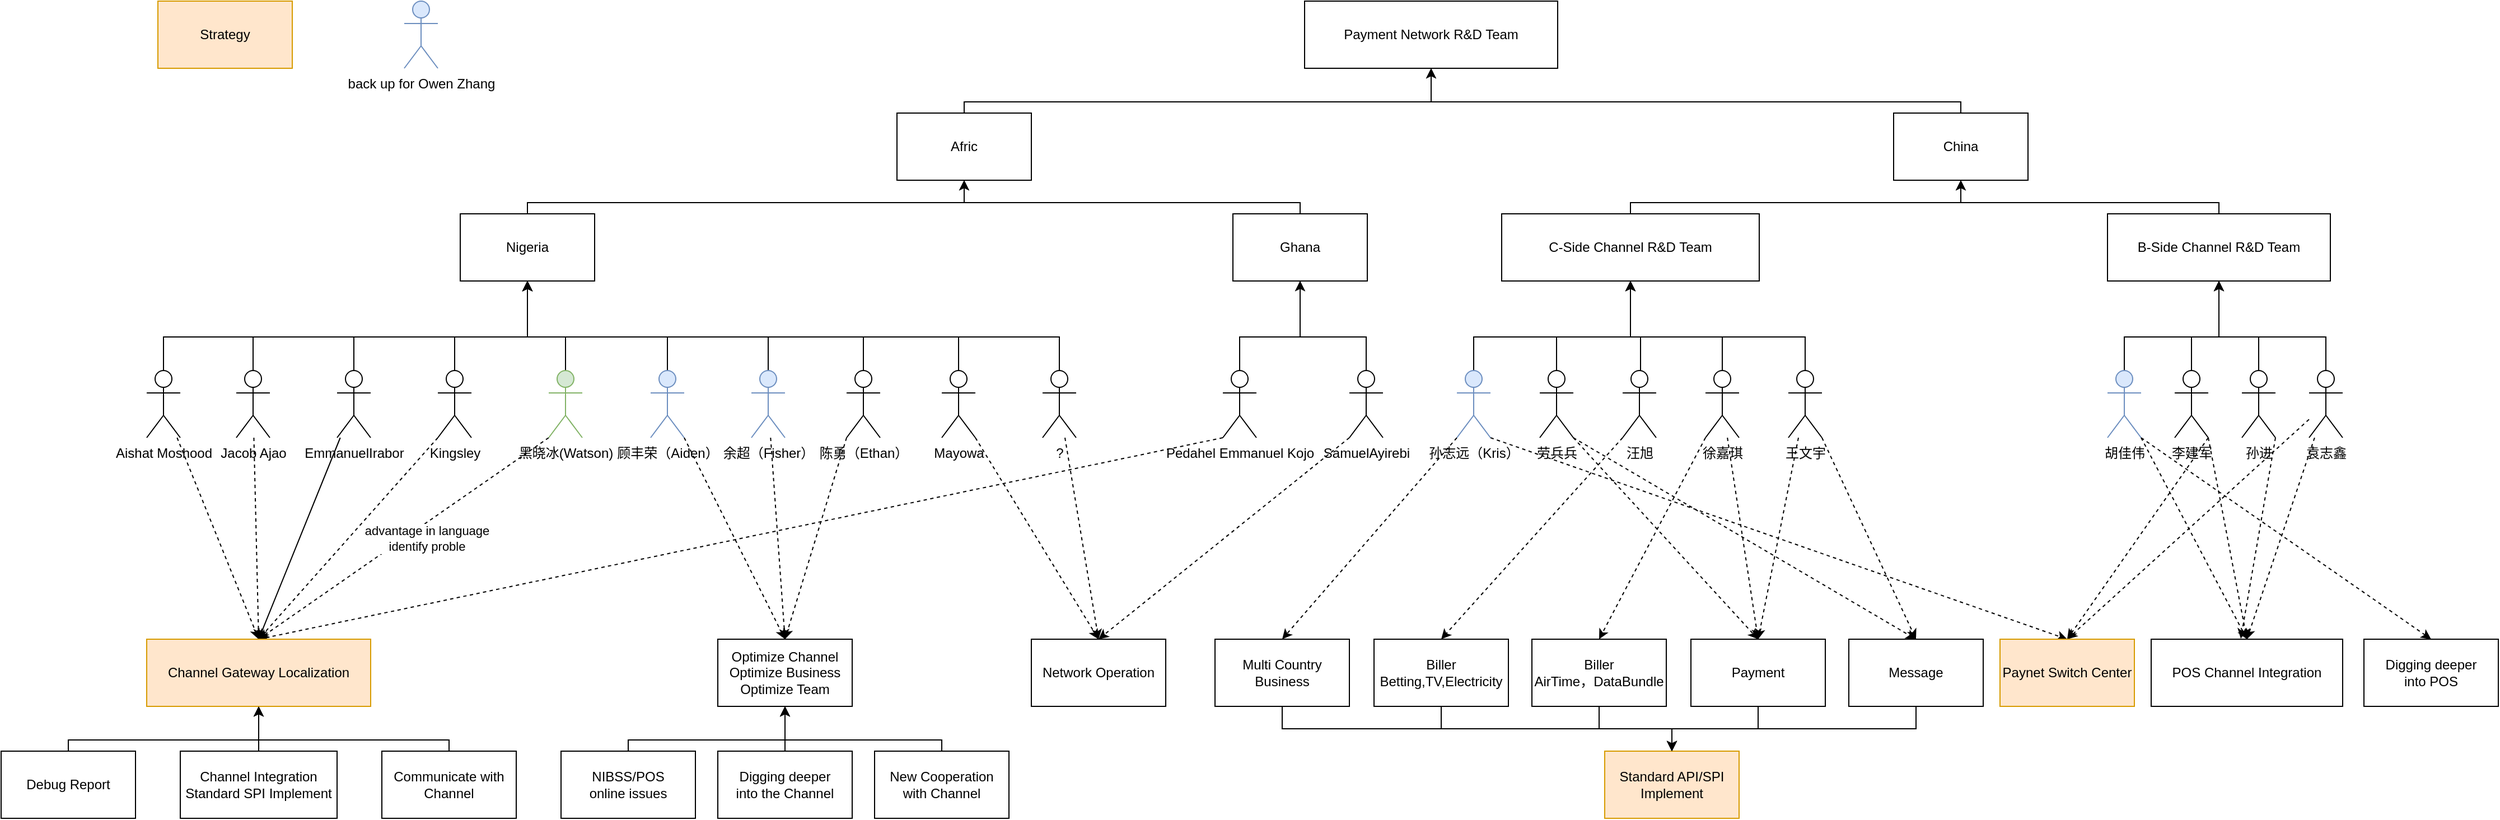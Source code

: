 <mxfile version="21.2.9" type="github">
  <diagram name="第 1 页" id="Pzz4Q9QrGixZpusPEQ9X">
    <mxGraphModel dx="2261" dy="796" grid="1" gridSize="10" guides="1" tooltips="1" connect="1" arrows="1" fold="1" page="1" pageScale="1" pageWidth="827" pageHeight="1169" background="none" math="0" shadow="0">
      <root>
        <mxCell id="0" />
        <mxCell id="1" parent="0" />
        <mxCell id="o08fIgoM3E5RgiDcFMRu-1" value="Payment Network R&amp;amp;D Team" style="rounded=0;whiteSpace=wrap;html=1;" parent="1" vertex="1">
          <mxGeometry x="494" y="180" width="226" height="60" as="geometry" />
        </mxCell>
        <mxCell id="o08fIgoM3E5RgiDcFMRu-49" style="edgeStyle=orthogonalEdgeStyle;rounded=0;orthogonalLoop=1;jettySize=auto;html=1;entryX=0.5;entryY=1;entryDx=0;entryDy=0;" parent="1" source="o08fIgoM3E5RgiDcFMRu-3" target="o08fIgoM3E5RgiDcFMRu-1" edge="1">
          <mxGeometry relative="1" as="geometry">
            <Array as="points">
              <mxPoint x="190" y="270" />
              <mxPoint x="607" y="270" />
            </Array>
          </mxGeometry>
        </mxCell>
        <mxCell id="o08fIgoM3E5RgiDcFMRu-3" value="Afric" style="rounded=0;whiteSpace=wrap;html=1;" parent="1" vertex="1">
          <mxGeometry x="130" y="280" width="120" height="60" as="geometry" />
        </mxCell>
        <mxCell id="o08fIgoM3E5RgiDcFMRu-50" style="edgeStyle=orthogonalEdgeStyle;rounded=0;orthogonalLoop=1;jettySize=auto;html=1;entryX=0.5;entryY=1;entryDx=0;entryDy=0;" parent="1" source="o08fIgoM3E5RgiDcFMRu-5" target="o08fIgoM3E5RgiDcFMRu-1" edge="1">
          <mxGeometry relative="1" as="geometry">
            <Array as="points">
              <mxPoint x="1080" y="270" />
              <mxPoint x="607" y="270" />
            </Array>
          </mxGeometry>
        </mxCell>
        <mxCell id="o08fIgoM3E5RgiDcFMRu-5" value="China" style="rounded=0;whiteSpace=wrap;html=1;" parent="1" vertex="1">
          <mxGeometry x="1020" y="280" width="120" height="60" as="geometry" />
        </mxCell>
        <mxCell id="o08fIgoM3E5RgiDcFMRu-48" style="edgeStyle=orthogonalEdgeStyle;rounded=0;orthogonalLoop=1;jettySize=auto;html=1;entryX=0.5;entryY=1;entryDx=0;entryDy=0;" parent="1" source="o08fIgoM3E5RgiDcFMRu-7" target="o08fIgoM3E5RgiDcFMRu-3" edge="1">
          <mxGeometry relative="1" as="geometry">
            <Array as="points">
              <mxPoint x="-200" y="360" />
              <mxPoint x="190" y="360" />
            </Array>
            <mxPoint x="80" y="340" as="targetPoint" />
          </mxGeometry>
        </mxCell>
        <mxCell id="o08fIgoM3E5RgiDcFMRu-7" value="Nigeria" style="rounded=0;whiteSpace=wrap;html=1;" parent="1" vertex="1">
          <mxGeometry x="-260" y="370" width="120" height="60" as="geometry" />
        </mxCell>
        <mxCell id="o08fIgoM3E5RgiDcFMRu-47" style="edgeStyle=orthogonalEdgeStyle;rounded=0;orthogonalLoop=1;jettySize=auto;html=1;entryX=0.5;entryY=1;entryDx=0;entryDy=0;" parent="1" source="o08fIgoM3E5RgiDcFMRu-9" target="o08fIgoM3E5RgiDcFMRu-3" edge="1">
          <mxGeometry relative="1" as="geometry">
            <Array as="points">
              <mxPoint x="490" y="360" />
              <mxPoint x="190" y="360" />
            </Array>
          </mxGeometry>
        </mxCell>
        <mxCell id="o08fIgoM3E5RgiDcFMRu-9" value="Ghana" style="rounded=0;whiteSpace=wrap;html=1;" parent="1" vertex="1">
          <mxGeometry x="430" y="370" width="120" height="60" as="geometry" />
        </mxCell>
        <mxCell id="o08fIgoM3E5RgiDcFMRu-45" style="edgeStyle=orthogonalEdgeStyle;rounded=0;orthogonalLoop=1;jettySize=auto;html=1;entryX=0.5;entryY=1;entryDx=0;entryDy=0;" parent="1" source="o08fIgoM3E5RgiDcFMRu-11" target="o08fIgoM3E5RgiDcFMRu-5" edge="1">
          <mxGeometry relative="1" as="geometry">
            <Array as="points">
              <mxPoint x="785" y="360" />
              <mxPoint x="1080" y="360" />
            </Array>
          </mxGeometry>
        </mxCell>
        <mxCell id="o08fIgoM3E5RgiDcFMRu-11" value="C-Side Channel R&amp;amp;D Team" style="rounded=0;whiteSpace=wrap;html=1;" parent="1" vertex="1">
          <mxGeometry x="670" y="370" width="230" height="60" as="geometry" />
        </mxCell>
        <mxCell id="o08fIgoM3E5RgiDcFMRu-46" style="edgeStyle=orthogonalEdgeStyle;rounded=0;orthogonalLoop=1;jettySize=auto;html=1;entryX=0.5;entryY=1;entryDx=0;entryDy=0;exitX=0.5;exitY=0;exitDx=0;exitDy=0;" parent="1" source="o08fIgoM3E5RgiDcFMRu-13" target="o08fIgoM3E5RgiDcFMRu-5" edge="1">
          <mxGeometry relative="1" as="geometry">
            <Array as="points">
              <mxPoint x="1311" y="360" />
              <mxPoint x="1080" y="360" />
            </Array>
          </mxGeometry>
        </mxCell>
        <mxCell id="o08fIgoM3E5RgiDcFMRu-13" value="B-Side Channel R&amp;amp;D Team" style="rounded=0;whiteSpace=wrap;html=1;" parent="1" vertex="1">
          <mxGeometry x="1211" y="370" width="199" height="60" as="geometry" />
        </mxCell>
        <mxCell id="o08fIgoM3E5RgiDcFMRu-51" style="edgeStyle=orthogonalEdgeStyle;rounded=0;orthogonalLoop=1;jettySize=auto;html=1;entryX=0.5;entryY=1;entryDx=0;entryDy=0;exitX=0.5;exitY=0;exitDx=0;exitDy=0;exitPerimeter=0;" parent="1" source="o08fIgoM3E5RgiDcFMRu-14" target="o08fIgoM3E5RgiDcFMRu-7" edge="1">
          <mxGeometry relative="1" as="geometry">
            <Array as="points">
              <mxPoint x="-525" y="480" />
              <mxPoint x="-200" y="480" />
            </Array>
          </mxGeometry>
        </mxCell>
        <mxCell id="wGeaq7i5EfoyXpq8Da5J-34" style="rounded=0;orthogonalLoop=1;jettySize=auto;html=1;entryX=0.5;entryY=0;entryDx=0;entryDy=0;dashed=1;" edge="1" parent="1" source="o08fIgoM3E5RgiDcFMRu-14" target="o08fIgoM3E5RgiDcFMRu-73">
          <mxGeometry relative="1" as="geometry" />
        </mxCell>
        <mxCell id="o08fIgoM3E5RgiDcFMRu-14" value="Aishat Moshood" style="shape=umlActor;verticalLabelPosition=bottom;verticalAlign=top;html=1;outlineConnect=0;" parent="1" vertex="1">
          <mxGeometry x="-540" y="510" width="30" height="60" as="geometry" />
        </mxCell>
        <mxCell id="o08fIgoM3E5RgiDcFMRu-52" style="edgeStyle=orthogonalEdgeStyle;rounded=0;orthogonalLoop=1;jettySize=auto;html=1;entryX=0.5;entryY=1;entryDx=0;entryDy=0;exitX=0.5;exitY=0;exitDx=0;exitDy=0;exitPerimeter=0;" parent="1" source="o08fIgoM3E5RgiDcFMRu-15" target="o08fIgoM3E5RgiDcFMRu-7" edge="1">
          <mxGeometry relative="1" as="geometry">
            <Array as="points">
              <mxPoint x="-445" y="480" />
              <mxPoint x="-200" y="480" />
            </Array>
          </mxGeometry>
        </mxCell>
        <mxCell id="wGeaq7i5EfoyXpq8Da5J-33" style="rounded=0;orthogonalLoop=1;jettySize=auto;html=1;entryX=0.5;entryY=0;entryDx=0;entryDy=0;dashed=1;" edge="1" parent="1" source="o08fIgoM3E5RgiDcFMRu-15" target="o08fIgoM3E5RgiDcFMRu-73">
          <mxGeometry relative="1" as="geometry" />
        </mxCell>
        <mxCell id="o08fIgoM3E5RgiDcFMRu-15" value="Jacob Ajao" style="shape=umlActor;verticalLabelPosition=bottom;verticalAlign=top;html=1;outlineConnect=0;" parent="1" vertex="1">
          <mxGeometry x="-460" y="510" width="30" height="60" as="geometry" />
        </mxCell>
        <mxCell id="o08fIgoM3E5RgiDcFMRu-53" style="edgeStyle=orthogonalEdgeStyle;rounded=0;orthogonalLoop=1;jettySize=auto;html=1;entryX=0.5;entryY=1;entryDx=0;entryDy=0;exitX=0.5;exitY=0;exitDx=0;exitDy=0;exitPerimeter=0;" parent="1" source="o08fIgoM3E5RgiDcFMRu-18" target="o08fIgoM3E5RgiDcFMRu-7" edge="1">
          <mxGeometry relative="1" as="geometry">
            <Array as="points">
              <mxPoint x="-355" y="480" />
              <mxPoint x="-200" y="480" />
            </Array>
          </mxGeometry>
        </mxCell>
        <mxCell id="wGeaq7i5EfoyXpq8Da5J-32" style="rounded=0;orthogonalLoop=1;jettySize=auto;html=1;entryX=0.5;entryY=0;entryDx=0;entryDy=0;" edge="1" parent="1" source="o08fIgoM3E5RgiDcFMRu-18" target="o08fIgoM3E5RgiDcFMRu-73">
          <mxGeometry relative="1" as="geometry" />
        </mxCell>
        <mxCell id="o08fIgoM3E5RgiDcFMRu-18" value="EmmanuelIrabor" style="shape=umlActor;verticalLabelPosition=bottom;verticalAlign=top;html=1;outlineConnect=0;" parent="1" vertex="1">
          <mxGeometry x="-370" y="510" width="30" height="60" as="geometry" />
        </mxCell>
        <mxCell id="o08fIgoM3E5RgiDcFMRu-55" style="edgeStyle=orthogonalEdgeStyle;rounded=0;orthogonalLoop=1;jettySize=auto;html=1;entryX=0.5;entryY=1;entryDx=0;entryDy=0;exitX=0.5;exitY=0;exitDx=0;exitDy=0;exitPerimeter=0;" parent="1" source="o08fIgoM3E5RgiDcFMRu-21" target="o08fIgoM3E5RgiDcFMRu-7" edge="1">
          <mxGeometry relative="1" as="geometry">
            <Array as="points">
              <mxPoint x="-166" y="480" />
              <mxPoint x="-200" y="480" />
            </Array>
          </mxGeometry>
        </mxCell>
        <mxCell id="wGeaq7i5EfoyXpq8Da5J-24" style="rounded=0;orthogonalLoop=1;jettySize=auto;html=1;entryX=0.5;entryY=0;entryDx=0;entryDy=0;dashed=1;exitX=1;exitY=1;exitDx=0;exitDy=0;exitPerimeter=0;" edge="1" parent="1" source="o08fIgoM3E5RgiDcFMRu-44" target="wGeaq7i5EfoyXpq8Da5J-23">
          <mxGeometry relative="1" as="geometry" />
        </mxCell>
        <mxCell id="wGeaq7i5EfoyXpq8Da5J-27" style="rounded=0;orthogonalLoop=1;jettySize=auto;html=1;entryX=0.5;entryY=0;entryDx=0;entryDy=0;dashed=1;exitX=0;exitY=1;exitDx=0;exitDy=0;exitPerimeter=0;" edge="1" parent="1" source="o08fIgoM3E5RgiDcFMRu-21" target="o08fIgoM3E5RgiDcFMRu-73">
          <mxGeometry relative="1" as="geometry" />
        </mxCell>
        <mxCell id="wGeaq7i5EfoyXpq8Da5J-51" value="advantage in language&lt;br&gt;identify proble" style="edgeLabel;html=1;align=center;verticalAlign=middle;resizable=0;points=[];" vertex="1" connectable="0" parent="wGeaq7i5EfoyXpq8Da5J-27">
          <mxGeometry x="-0.096" relative="1" as="geometry">
            <mxPoint x="8" y="8" as="offset" />
          </mxGeometry>
        </mxCell>
        <mxCell id="o08fIgoM3E5RgiDcFMRu-21" value="黑晓冰(Watson)" style="shape=umlActor;verticalLabelPosition=bottom;verticalAlign=top;html=1;outlineConnect=0;fillColor=#d5e8d4;strokeColor=#82b366;" parent="1" vertex="1">
          <mxGeometry x="-181" y="510" width="30" height="60" as="geometry" />
        </mxCell>
        <mxCell id="o08fIgoM3E5RgiDcFMRu-54" style="edgeStyle=orthogonalEdgeStyle;rounded=0;orthogonalLoop=1;jettySize=auto;html=1;entryX=0.5;entryY=1;entryDx=0;entryDy=0;exitX=0.5;exitY=0;exitDx=0;exitDy=0;exitPerimeter=0;" parent="1" source="o08fIgoM3E5RgiDcFMRu-22" target="o08fIgoM3E5RgiDcFMRu-7" edge="1">
          <mxGeometry relative="1" as="geometry">
            <Array as="points">
              <mxPoint x="-265" y="480" />
              <mxPoint x="-200" y="480" />
            </Array>
          </mxGeometry>
        </mxCell>
        <mxCell id="wGeaq7i5EfoyXpq8Da5J-28" style="rounded=0;orthogonalLoop=1;jettySize=auto;html=1;entryX=0.5;entryY=0;entryDx=0;entryDy=0;exitX=0;exitY=1;exitDx=0;exitDy=0;exitPerimeter=0;dashed=1;" edge="1" parent="1" source="o08fIgoM3E5RgiDcFMRu-22" target="o08fIgoM3E5RgiDcFMRu-73">
          <mxGeometry relative="1" as="geometry" />
        </mxCell>
        <mxCell id="o08fIgoM3E5RgiDcFMRu-22" value="Kingsley" style="shape=umlActor;verticalLabelPosition=bottom;verticalAlign=top;html=1;outlineConnect=0;" parent="1" vertex="1">
          <mxGeometry x="-280" y="510" width="30" height="60" as="geometry" />
        </mxCell>
        <mxCell id="o08fIgoM3E5RgiDcFMRu-60" style="edgeStyle=orthogonalEdgeStyle;rounded=0;orthogonalLoop=1;jettySize=auto;html=1;entryX=0.5;entryY=1;entryDx=0;entryDy=0;" parent="1" source="o08fIgoM3E5RgiDcFMRu-30" target="o08fIgoM3E5RgiDcFMRu-9" edge="1">
          <mxGeometry relative="1" as="geometry">
            <Array as="points">
              <mxPoint x="436" y="480" />
              <mxPoint x="490" y="480" />
            </Array>
          </mxGeometry>
        </mxCell>
        <mxCell id="wGeaq7i5EfoyXpq8Da5J-42" style="rounded=0;orthogonalLoop=1;jettySize=auto;html=1;entryX=0.5;entryY=0;entryDx=0;entryDy=0;exitX=0;exitY=1;exitDx=0;exitDy=0;exitPerimeter=0;dashed=1;" edge="1" parent="1" source="o08fIgoM3E5RgiDcFMRu-30" target="o08fIgoM3E5RgiDcFMRu-73">
          <mxGeometry relative="1" as="geometry" />
        </mxCell>
        <mxCell id="o08fIgoM3E5RgiDcFMRu-30" value="Pedahel Emmanuel Kojo" style="shape=umlActor;verticalLabelPosition=bottom;verticalAlign=top;html=1;outlineConnect=0;" parent="1" vertex="1">
          <mxGeometry x="421" y="510" width="30" height="60" as="geometry" />
        </mxCell>
        <mxCell id="o08fIgoM3E5RgiDcFMRu-61" style="edgeStyle=orthogonalEdgeStyle;rounded=0;orthogonalLoop=1;jettySize=auto;html=1;entryX=0.5;entryY=1;entryDx=0;entryDy=0;" parent="1" source="o08fIgoM3E5RgiDcFMRu-31" target="o08fIgoM3E5RgiDcFMRu-9" edge="1">
          <mxGeometry relative="1" as="geometry">
            <Array as="points">
              <mxPoint x="549" y="480" />
              <mxPoint x="490" y="480" />
            </Array>
          </mxGeometry>
        </mxCell>
        <mxCell id="wGeaq7i5EfoyXpq8Da5J-50" style="rounded=0;orthogonalLoop=1;jettySize=auto;html=1;entryX=0.5;entryY=0;entryDx=0;entryDy=0;exitX=0;exitY=1;exitDx=0;exitDy=0;exitPerimeter=0;dashed=1;" edge="1" parent="1" source="o08fIgoM3E5RgiDcFMRu-31" target="wGeaq7i5EfoyXpq8Da5J-23">
          <mxGeometry relative="1" as="geometry" />
        </mxCell>
        <mxCell id="o08fIgoM3E5RgiDcFMRu-31" value="SamuelAyirebi" style="shape=umlActor;verticalLabelPosition=bottom;verticalAlign=top;html=1;outlineConnect=0;" parent="1" vertex="1">
          <mxGeometry x="534" y="510" width="30" height="60" as="geometry" />
        </mxCell>
        <mxCell id="wGeaq7i5EfoyXpq8Da5J-43" style="rounded=0;orthogonalLoop=1;jettySize=auto;html=1;entryX=0.5;entryY=0;entryDx=0;entryDy=0;dashed=1;exitX=1;exitY=1;exitDx=0;exitDy=0;exitPerimeter=0;" edge="1" parent="1" source="o08fIgoM3E5RgiDcFMRu-32" target="o08fIgoM3E5RgiDcFMRu-77">
          <mxGeometry relative="1" as="geometry" />
        </mxCell>
        <mxCell id="wGeaq7i5EfoyXpq8Da5J-67" style="edgeStyle=orthogonalEdgeStyle;rounded=0;orthogonalLoop=1;jettySize=auto;html=1;entryX=0.5;entryY=1;entryDx=0;entryDy=0;" edge="1" parent="1" source="o08fIgoM3E5RgiDcFMRu-32" target="o08fIgoM3E5RgiDcFMRu-11">
          <mxGeometry relative="1" as="geometry">
            <Array as="points">
              <mxPoint x="645" y="480" />
              <mxPoint x="785" y="480" />
            </Array>
          </mxGeometry>
        </mxCell>
        <mxCell id="wGeaq7i5EfoyXpq8Da5J-70" style="rounded=0;orthogonalLoop=1;jettySize=auto;html=1;entryX=0.5;entryY=0;entryDx=0;entryDy=0;exitX=0;exitY=1;exitDx=0;exitDy=0;exitPerimeter=0;dashed=1;" edge="1" parent="1" source="o08fIgoM3E5RgiDcFMRu-32" target="wGeaq7i5EfoyXpq8Da5J-56">
          <mxGeometry relative="1" as="geometry" />
        </mxCell>
        <mxCell id="o08fIgoM3E5RgiDcFMRu-32" value="孙志远（Kris）" style="shape=umlActor;verticalLabelPosition=bottom;verticalAlign=top;html=1;outlineConnect=0;fillColor=#dae8fc;strokeColor=#6c8ebf;" parent="1" vertex="1">
          <mxGeometry x="630" y="510" width="30" height="60" as="geometry" />
        </mxCell>
        <mxCell id="wGeaq7i5EfoyXpq8Da5J-58" style="rounded=0;orthogonalLoop=1;jettySize=auto;html=1;entryX=0.5;entryY=0;entryDx=0;entryDy=0;exitX=1;exitY=1;exitDx=0;exitDy=0;exitPerimeter=0;dashed=1;" edge="1" parent="1" source="o08fIgoM3E5RgiDcFMRu-33" target="wGeaq7i5EfoyXpq8Da5J-57">
          <mxGeometry relative="1" as="geometry" />
        </mxCell>
        <mxCell id="wGeaq7i5EfoyXpq8Da5J-63" style="rounded=0;orthogonalLoop=1;jettySize=auto;html=1;entryX=0.5;entryY=0;entryDx=0;entryDy=0;dashed=1;exitX=1;exitY=1;exitDx=0;exitDy=0;exitPerimeter=0;" edge="1" parent="1" source="o08fIgoM3E5RgiDcFMRu-33" target="o08fIgoM3E5RgiDcFMRu-76">
          <mxGeometry relative="1" as="geometry" />
        </mxCell>
        <mxCell id="wGeaq7i5EfoyXpq8Da5J-68" style="edgeStyle=orthogonalEdgeStyle;rounded=0;orthogonalLoop=1;jettySize=auto;html=1;entryX=0.5;entryY=1;entryDx=0;entryDy=0;" edge="1" parent="1" source="o08fIgoM3E5RgiDcFMRu-33" target="o08fIgoM3E5RgiDcFMRu-11">
          <mxGeometry relative="1" as="geometry">
            <Array as="points">
              <mxPoint x="719" y="480" />
              <mxPoint x="785" y="480" />
            </Array>
          </mxGeometry>
        </mxCell>
        <mxCell id="o08fIgoM3E5RgiDcFMRu-33" value="劳兵兵" style="shape=umlActor;verticalLabelPosition=bottom;verticalAlign=top;html=1;outlineConnect=0;" parent="1" vertex="1">
          <mxGeometry x="704" y="510" width="30" height="60" as="geometry" />
        </mxCell>
        <mxCell id="o08fIgoM3E5RgiDcFMRu-64" style="edgeStyle=orthogonalEdgeStyle;rounded=0;orthogonalLoop=1;jettySize=auto;html=1;entryX=0.5;entryY=1;entryDx=0;entryDy=0;" parent="1" source="o08fIgoM3E5RgiDcFMRu-34" target="o08fIgoM3E5RgiDcFMRu-11" edge="1">
          <mxGeometry relative="1" as="geometry">
            <Array as="points">
              <mxPoint x="794" y="480" />
              <mxPoint x="785" y="480" />
            </Array>
          </mxGeometry>
        </mxCell>
        <mxCell id="wGeaq7i5EfoyXpq8Da5J-59" style="rounded=0;orthogonalLoop=1;jettySize=auto;html=1;entryX=0.5;entryY=0;entryDx=0;entryDy=0;dashed=1;exitX=0;exitY=1;exitDx=0;exitDy=0;exitPerimeter=0;" edge="1" parent="1" source="o08fIgoM3E5RgiDcFMRu-34" target="o08fIgoM3E5RgiDcFMRu-75">
          <mxGeometry relative="1" as="geometry" />
        </mxCell>
        <mxCell id="o08fIgoM3E5RgiDcFMRu-34" value="汪旭" style="shape=umlActor;verticalLabelPosition=bottom;verticalAlign=top;html=1;outlineConnect=0;" parent="1" vertex="1">
          <mxGeometry x="778" y="510" width="30" height="60" as="geometry" />
        </mxCell>
        <mxCell id="wGeaq7i5EfoyXpq8Da5J-61" style="rounded=0;orthogonalLoop=1;jettySize=auto;html=1;entryX=0.5;entryY=0;entryDx=0;entryDy=0;exitX=0;exitY=1;exitDx=0;exitDy=0;exitPerimeter=0;dashed=1;" edge="1" parent="1" source="o08fIgoM3E5RgiDcFMRu-35" target="wGeaq7i5EfoyXpq8Da5J-69">
          <mxGeometry relative="1" as="geometry" />
        </mxCell>
        <mxCell id="wGeaq7i5EfoyXpq8Da5J-76" style="edgeStyle=orthogonalEdgeStyle;rounded=0;orthogonalLoop=1;jettySize=auto;html=1;entryX=0.5;entryY=1;entryDx=0;entryDy=0;" edge="1" parent="1" source="o08fIgoM3E5RgiDcFMRu-35" target="o08fIgoM3E5RgiDcFMRu-11">
          <mxGeometry relative="1" as="geometry">
            <Array as="points">
              <mxPoint x="867" y="480" />
              <mxPoint x="785" y="480" />
            </Array>
          </mxGeometry>
        </mxCell>
        <mxCell id="wGeaq7i5EfoyXpq8Da5J-80" style="rounded=0;orthogonalLoop=1;jettySize=auto;html=1;entryX=0.5;entryY=0;entryDx=0;entryDy=0;dashed=1;" edge="1" parent="1" source="o08fIgoM3E5RgiDcFMRu-35" target="o08fIgoM3E5RgiDcFMRu-76">
          <mxGeometry relative="1" as="geometry" />
        </mxCell>
        <mxCell id="o08fIgoM3E5RgiDcFMRu-35" value="徐嘉琪" style="shape=umlActor;verticalLabelPosition=bottom;verticalAlign=top;html=1;outlineConnect=0;" parent="1" vertex="1">
          <mxGeometry x="852" y="510" width="30" height="60" as="geometry" />
        </mxCell>
        <mxCell id="wGeaq7i5EfoyXpq8Da5J-77" style="edgeStyle=orthogonalEdgeStyle;rounded=0;orthogonalLoop=1;jettySize=auto;html=1;entryX=0.5;entryY=1;entryDx=0;entryDy=0;" edge="1" parent="1" source="o08fIgoM3E5RgiDcFMRu-36" target="o08fIgoM3E5RgiDcFMRu-11">
          <mxGeometry relative="1" as="geometry">
            <Array as="points">
              <mxPoint x="941" y="480" />
              <mxPoint x="785" y="480" />
            </Array>
          </mxGeometry>
        </mxCell>
        <mxCell id="wGeaq7i5EfoyXpq8Da5J-78" style="rounded=0;orthogonalLoop=1;jettySize=auto;html=1;entryX=0.5;entryY=0;entryDx=0;entryDy=0;exitX=1;exitY=1;exitDx=0;exitDy=0;exitPerimeter=0;dashed=1;" edge="1" parent="1" source="o08fIgoM3E5RgiDcFMRu-36" target="wGeaq7i5EfoyXpq8Da5J-57">
          <mxGeometry relative="1" as="geometry" />
        </mxCell>
        <mxCell id="wGeaq7i5EfoyXpq8Da5J-79" style="rounded=0;orthogonalLoop=1;jettySize=auto;html=1;entryX=0.5;entryY=0;entryDx=0;entryDy=0;dashed=1;" edge="1" parent="1" source="o08fIgoM3E5RgiDcFMRu-36" target="o08fIgoM3E5RgiDcFMRu-76">
          <mxGeometry relative="1" as="geometry" />
        </mxCell>
        <mxCell id="o08fIgoM3E5RgiDcFMRu-36" value="王文宇" style="shape=umlActor;verticalLabelPosition=bottom;verticalAlign=top;html=1;outlineConnect=0;" parent="1" vertex="1">
          <mxGeometry x="926" y="510" width="30" height="60" as="geometry" />
        </mxCell>
        <mxCell id="o08fIgoM3E5RgiDcFMRu-67" style="edgeStyle=orthogonalEdgeStyle;rounded=0;orthogonalLoop=1;jettySize=auto;html=1;entryX=0.5;entryY=1;entryDx=0;entryDy=0;" parent="1" source="o08fIgoM3E5RgiDcFMRu-37" target="o08fIgoM3E5RgiDcFMRu-13" edge="1">
          <mxGeometry relative="1" as="geometry">
            <Array as="points">
              <mxPoint x="1226" y="480" />
              <mxPoint x="1311" y="480" />
            </Array>
          </mxGeometry>
        </mxCell>
        <mxCell id="wGeaq7i5EfoyXpq8Da5J-46" style="rounded=0;orthogonalLoop=1;jettySize=auto;html=1;entryX=0.5;entryY=0;entryDx=0;entryDy=0;exitX=1;exitY=1;exitDx=0;exitDy=0;exitPerimeter=0;dashed=1;" edge="1" parent="1" source="o08fIgoM3E5RgiDcFMRu-37" target="o08fIgoM3E5RgiDcFMRu-78">
          <mxGeometry relative="1" as="geometry" />
        </mxCell>
        <mxCell id="wGeaq7i5EfoyXpq8Da5J-84" style="rounded=0;orthogonalLoop=1;jettySize=auto;html=1;entryX=0.5;entryY=0;entryDx=0;entryDy=0;exitX=1;exitY=1;exitDx=0;exitDy=0;exitPerimeter=0;dashed=1;" edge="1" parent="1" source="o08fIgoM3E5RgiDcFMRu-37" target="wGeaq7i5EfoyXpq8Da5J-83">
          <mxGeometry relative="1" as="geometry" />
        </mxCell>
        <mxCell id="o08fIgoM3E5RgiDcFMRu-37" value="胡佳伟" style="shape=umlActor;verticalLabelPosition=bottom;verticalAlign=top;html=1;outlineConnect=0;fillColor=#dae8fc;strokeColor=#6c8ebf;" parent="1" vertex="1">
          <mxGeometry x="1211" y="510" width="30" height="60" as="geometry" />
        </mxCell>
        <mxCell id="o08fIgoM3E5RgiDcFMRu-68" style="edgeStyle=orthogonalEdgeStyle;rounded=0;orthogonalLoop=1;jettySize=auto;html=1;entryX=0.5;entryY=1;entryDx=0;entryDy=0;" parent="1" source="o08fIgoM3E5RgiDcFMRu-38" target="o08fIgoM3E5RgiDcFMRu-13" edge="1">
          <mxGeometry relative="1" as="geometry">
            <Array as="points">
              <mxPoint x="1286" y="480" />
              <mxPoint x="1311" y="480" />
            </Array>
          </mxGeometry>
        </mxCell>
        <mxCell id="wGeaq7i5EfoyXpq8Da5J-44" style="rounded=0;orthogonalLoop=1;jettySize=auto;html=1;entryX=0.5;entryY=0;entryDx=0;entryDy=0;dashed=1;exitX=1;exitY=1;exitDx=0;exitDy=0;exitPerimeter=0;" edge="1" parent="1" source="o08fIgoM3E5RgiDcFMRu-38" target="o08fIgoM3E5RgiDcFMRu-77">
          <mxGeometry relative="1" as="geometry" />
        </mxCell>
        <mxCell id="wGeaq7i5EfoyXpq8Da5J-47" style="rounded=0;orthogonalLoop=1;jettySize=auto;html=1;entryX=0.5;entryY=0;entryDx=0;entryDy=0;exitX=1;exitY=1;exitDx=0;exitDy=0;exitPerimeter=0;dashed=1;" edge="1" parent="1" source="o08fIgoM3E5RgiDcFMRu-38" target="o08fIgoM3E5RgiDcFMRu-78">
          <mxGeometry relative="1" as="geometry" />
        </mxCell>
        <mxCell id="o08fIgoM3E5RgiDcFMRu-38" value="李建军" style="shape=umlActor;verticalLabelPosition=bottom;verticalAlign=top;html=1;outlineConnect=0;" parent="1" vertex="1">
          <mxGeometry x="1271" y="510" width="30" height="60" as="geometry" />
        </mxCell>
        <mxCell id="o08fIgoM3E5RgiDcFMRu-69" style="edgeStyle=orthogonalEdgeStyle;rounded=0;orthogonalLoop=1;jettySize=auto;html=1;entryX=0.5;entryY=1;entryDx=0;entryDy=0;" parent="1" source="o08fIgoM3E5RgiDcFMRu-39" target="o08fIgoM3E5RgiDcFMRu-13" edge="1">
          <mxGeometry relative="1" as="geometry">
            <Array as="points">
              <mxPoint x="1346" y="480" />
              <mxPoint x="1311" y="480" />
            </Array>
          </mxGeometry>
        </mxCell>
        <mxCell id="wGeaq7i5EfoyXpq8Da5J-48" style="rounded=0;orthogonalLoop=1;jettySize=auto;html=1;entryX=0.468;entryY=-0.008;entryDx=0;entryDy=0;entryPerimeter=0;exitX=1;exitY=1;exitDx=0;exitDy=0;exitPerimeter=0;dashed=1;" edge="1" parent="1" source="o08fIgoM3E5RgiDcFMRu-39" target="o08fIgoM3E5RgiDcFMRu-78">
          <mxGeometry relative="1" as="geometry" />
        </mxCell>
        <mxCell id="o08fIgoM3E5RgiDcFMRu-39" value="孙进" style="shape=umlActor;verticalLabelPosition=bottom;verticalAlign=top;html=1;outlineConnect=0;" parent="1" vertex="1">
          <mxGeometry x="1331" y="510" width="30" height="60" as="geometry" />
        </mxCell>
        <mxCell id="o08fIgoM3E5RgiDcFMRu-70" style="edgeStyle=orthogonalEdgeStyle;rounded=0;orthogonalLoop=1;jettySize=auto;html=1;entryX=0.5;entryY=1;entryDx=0;entryDy=0;" parent="1" source="o08fIgoM3E5RgiDcFMRu-40" target="o08fIgoM3E5RgiDcFMRu-13" edge="1">
          <mxGeometry relative="1" as="geometry">
            <Array as="points">
              <mxPoint x="1406" y="480" />
              <mxPoint x="1311" y="480" />
            </Array>
          </mxGeometry>
        </mxCell>
        <mxCell id="wGeaq7i5EfoyXpq8Da5J-45" style="rounded=0;orthogonalLoop=1;jettySize=auto;html=1;entryX=0.5;entryY=0;entryDx=0;entryDy=0;dashed=1;" edge="1" parent="1" source="o08fIgoM3E5RgiDcFMRu-40" target="o08fIgoM3E5RgiDcFMRu-77">
          <mxGeometry relative="1" as="geometry" />
        </mxCell>
        <mxCell id="wGeaq7i5EfoyXpq8Da5J-49" style="rounded=0;orthogonalLoop=1;jettySize=auto;html=1;entryX=0.5;entryY=0;entryDx=0;entryDy=0;dashed=1;" edge="1" parent="1" source="o08fIgoM3E5RgiDcFMRu-40" target="o08fIgoM3E5RgiDcFMRu-78">
          <mxGeometry relative="1" as="geometry" />
        </mxCell>
        <mxCell id="o08fIgoM3E5RgiDcFMRu-40" value="袁志鑫" style="shape=umlActor;verticalLabelPosition=bottom;verticalAlign=top;html=1;outlineConnect=0;" parent="1" vertex="1">
          <mxGeometry x="1391" y="510" width="30" height="60" as="geometry" />
        </mxCell>
        <mxCell id="o08fIgoM3E5RgiDcFMRu-56" style="edgeStyle=orthogonalEdgeStyle;rounded=0;orthogonalLoop=1;jettySize=auto;html=1;entryX=0.5;entryY=1;entryDx=0;entryDy=0;" parent="1" source="o08fIgoM3E5RgiDcFMRu-41" target="o08fIgoM3E5RgiDcFMRu-7" edge="1">
          <mxGeometry relative="1" as="geometry">
            <Array as="points">
              <mxPoint x="-75" y="480" />
              <mxPoint x="-200" y="480" />
            </Array>
          </mxGeometry>
        </mxCell>
        <mxCell id="wGeaq7i5EfoyXpq8Da5J-35" style="rounded=0;orthogonalLoop=1;jettySize=auto;html=1;entryX=0.5;entryY=0;entryDx=0;entryDy=0;dashed=1;" edge="1" parent="1" source="o08fIgoM3E5RgiDcFMRu-41" target="wGeaq7i5EfoyXpq8Da5J-10">
          <mxGeometry relative="1" as="geometry" />
        </mxCell>
        <mxCell id="o08fIgoM3E5RgiDcFMRu-41" value="顾丰荣（Aiden）" style="shape=umlActor;verticalLabelPosition=bottom;verticalAlign=top;html=1;outlineConnect=0;fillColor=#dae8fc;strokeColor=#6c8ebf;" parent="1" vertex="1">
          <mxGeometry x="-90" y="510" width="30" height="60" as="geometry" />
        </mxCell>
        <mxCell id="o08fIgoM3E5RgiDcFMRu-57" style="edgeStyle=orthogonalEdgeStyle;rounded=0;orthogonalLoop=1;jettySize=auto;html=1;entryX=0.5;entryY=1;entryDx=0;entryDy=0;" parent="1" source="o08fIgoM3E5RgiDcFMRu-42" target="o08fIgoM3E5RgiDcFMRu-7" edge="1">
          <mxGeometry relative="1" as="geometry">
            <Array as="points">
              <mxPoint x="15" y="480" />
              <mxPoint x="-200" y="480" />
            </Array>
          </mxGeometry>
        </mxCell>
        <mxCell id="wGeaq7i5EfoyXpq8Da5J-36" style="rounded=0;orthogonalLoop=1;jettySize=auto;html=1;entryX=0.5;entryY=0;entryDx=0;entryDy=0;dashed=1;" edge="1" parent="1" source="o08fIgoM3E5RgiDcFMRu-42" target="wGeaq7i5EfoyXpq8Da5J-10">
          <mxGeometry relative="1" as="geometry" />
        </mxCell>
        <mxCell id="o08fIgoM3E5RgiDcFMRu-42" value="余超（Fisher）" style="shape=umlActor;verticalLabelPosition=bottom;verticalAlign=top;html=1;outlineConnect=0;fillColor=#dae8fc;strokeColor=#6c8ebf;" parent="1" vertex="1">
          <mxGeometry y="510" width="30" height="60" as="geometry" />
        </mxCell>
        <mxCell id="o08fIgoM3E5RgiDcFMRu-58" style="edgeStyle=orthogonalEdgeStyle;rounded=0;orthogonalLoop=1;jettySize=auto;html=1;entryX=0.5;entryY=1;entryDx=0;entryDy=0;" parent="1" source="o08fIgoM3E5RgiDcFMRu-43" target="o08fIgoM3E5RgiDcFMRu-7" edge="1">
          <mxGeometry relative="1" as="geometry">
            <Array as="points">
              <mxPoint x="100" y="480" />
              <mxPoint x="-200" y="480" />
            </Array>
          </mxGeometry>
        </mxCell>
        <mxCell id="wGeaq7i5EfoyXpq8Da5J-37" style="rounded=0;orthogonalLoop=1;jettySize=auto;html=1;entryX=0.5;entryY=0;entryDx=0;entryDy=0;exitX=0;exitY=1;exitDx=0;exitDy=0;exitPerimeter=0;dashed=1;" edge="1" parent="1" source="o08fIgoM3E5RgiDcFMRu-43" target="wGeaq7i5EfoyXpq8Da5J-10">
          <mxGeometry relative="1" as="geometry" />
        </mxCell>
        <mxCell id="o08fIgoM3E5RgiDcFMRu-43" value="陈勇（Ethan）" style="shape=umlActor;verticalLabelPosition=bottom;verticalAlign=top;html=1;outlineConnect=0;" parent="1" vertex="1">
          <mxGeometry x="85" y="510" width="30" height="60" as="geometry" />
        </mxCell>
        <mxCell id="o08fIgoM3E5RgiDcFMRu-59" style="edgeStyle=orthogonalEdgeStyle;rounded=0;orthogonalLoop=1;jettySize=auto;html=1;entryX=0.5;entryY=1;entryDx=0;entryDy=0;" parent="1" source="o08fIgoM3E5RgiDcFMRu-44" target="o08fIgoM3E5RgiDcFMRu-7" edge="1">
          <mxGeometry relative="1" as="geometry">
            <Array as="points">
              <mxPoint x="185" y="480" />
              <mxPoint x="-200" y="480" />
            </Array>
          </mxGeometry>
        </mxCell>
        <mxCell id="o08fIgoM3E5RgiDcFMRu-44" value="Mayowa" style="shape=umlActor;verticalLabelPosition=bottom;verticalAlign=top;html=1;outlineConnect=0;" parent="1" vertex="1">
          <mxGeometry x="170" y="510" width="30" height="60" as="geometry" />
        </mxCell>
        <mxCell id="wGeaq7i5EfoyXpq8Da5J-29" style="edgeStyle=orthogonalEdgeStyle;rounded=0;orthogonalLoop=1;jettySize=auto;html=1;entryX=0.5;entryY=1;entryDx=0;entryDy=0;" edge="1" parent="1" source="o08fIgoM3E5RgiDcFMRu-71" target="o08fIgoM3E5RgiDcFMRu-73">
          <mxGeometry relative="1" as="geometry">
            <Array as="points">
              <mxPoint x="-610" y="840" />
              <mxPoint x="-440" y="840" />
            </Array>
          </mxGeometry>
        </mxCell>
        <mxCell id="o08fIgoM3E5RgiDcFMRu-71" value="Debug Report" style="rounded=0;whiteSpace=wrap;html=1;" parent="1" vertex="1">
          <mxGeometry x="-670" y="850" width="120" height="60" as="geometry" />
        </mxCell>
        <mxCell id="wGeaq7i5EfoyXpq8Da5J-30" style="edgeStyle=orthogonalEdgeStyle;rounded=0;orthogonalLoop=1;jettySize=auto;html=1;entryX=0.5;entryY=1;entryDx=0;entryDy=0;" edge="1" parent="1" source="o08fIgoM3E5RgiDcFMRu-72" target="o08fIgoM3E5RgiDcFMRu-73">
          <mxGeometry relative="1" as="geometry" />
        </mxCell>
        <mxCell id="o08fIgoM3E5RgiDcFMRu-72" value="Channel Integration&lt;br&gt;Standard SPI Implement" style="rounded=0;whiteSpace=wrap;html=1;" parent="1" vertex="1">
          <mxGeometry x="-510" y="850" width="140" height="60" as="geometry" />
        </mxCell>
        <mxCell id="o08fIgoM3E5RgiDcFMRu-73" value="Channel Gateway Localization" style="rounded=0;whiteSpace=wrap;html=1;fillColor=#ffe6cc;strokeColor=#d79b00;" parent="1" vertex="1">
          <mxGeometry x="-540" y="750" width="200" height="60" as="geometry" />
        </mxCell>
        <mxCell id="wGeaq7i5EfoyXpq8Da5J-72" style="edgeStyle=orthogonalEdgeStyle;rounded=0;orthogonalLoop=1;jettySize=auto;html=1;entryX=0.5;entryY=0;entryDx=0;entryDy=0;" edge="1" parent="1" source="o08fIgoM3E5RgiDcFMRu-75" target="wGeaq7i5EfoyXpq8Da5J-55">
          <mxGeometry relative="1" as="geometry">
            <Array as="points">
              <mxPoint x="616" y="830" />
              <mxPoint x="822" y="830" />
            </Array>
          </mxGeometry>
        </mxCell>
        <mxCell id="o08fIgoM3E5RgiDcFMRu-75" value="Biller&lt;br&gt;Betting,TV,Electricity" style="rounded=0;whiteSpace=wrap;html=1;" parent="1" vertex="1">
          <mxGeometry x="556" y="750" width="120" height="60" as="geometry" />
        </mxCell>
        <mxCell id="wGeaq7i5EfoyXpq8Da5J-74" style="edgeStyle=orthogonalEdgeStyle;rounded=0;orthogonalLoop=1;jettySize=auto;html=1;entryX=0.5;entryY=0;entryDx=0;entryDy=0;" edge="1" parent="1" source="o08fIgoM3E5RgiDcFMRu-76" target="wGeaq7i5EfoyXpq8Da5J-55">
          <mxGeometry relative="1" as="geometry" />
        </mxCell>
        <mxCell id="o08fIgoM3E5RgiDcFMRu-76" value="Payment" style="rounded=0;whiteSpace=wrap;html=1;" parent="1" vertex="1">
          <mxGeometry x="839" y="750" width="120" height="60" as="geometry" />
        </mxCell>
        <mxCell id="o08fIgoM3E5RgiDcFMRu-77" value="Paynet Switch Center" style="rounded=0;whiteSpace=wrap;html=1;fillColor=#ffe6cc;strokeColor=#d79b00;" parent="1" vertex="1">
          <mxGeometry x="1115" y="750" width="120" height="60" as="geometry" />
        </mxCell>
        <mxCell id="o08fIgoM3E5RgiDcFMRu-78" value="POS Channel Integration" style="rounded=0;whiteSpace=wrap;html=1;" parent="1" vertex="1">
          <mxGeometry x="1250" y="750" width="171" height="60" as="geometry" />
        </mxCell>
        <mxCell id="wGeaq7i5EfoyXpq8Da5J-10" value="Optimize Channel&lt;br&gt;Optimize Business&lt;br&gt;Optimize Team" style="rounded=0;whiteSpace=wrap;html=1;" vertex="1" parent="1">
          <mxGeometry x="-30" y="750" width="120" height="60" as="geometry" />
        </mxCell>
        <mxCell id="wGeaq7i5EfoyXpq8Da5J-39" style="edgeStyle=orthogonalEdgeStyle;rounded=0;orthogonalLoop=1;jettySize=auto;html=1;entryX=0.5;entryY=1;entryDx=0;entryDy=0;" edge="1" parent="1" source="wGeaq7i5EfoyXpq8Da5J-11" target="wGeaq7i5EfoyXpq8Da5J-10">
          <mxGeometry relative="1" as="geometry">
            <Array as="points">
              <mxPoint x="-110" y="840" />
              <mxPoint x="30" y="840" />
            </Array>
          </mxGeometry>
        </mxCell>
        <mxCell id="wGeaq7i5EfoyXpq8Da5J-11" value="NIBSS/POS&lt;br&gt;online issues" style="rounded=0;whiteSpace=wrap;html=1;" vertex="1" parent="1">
          <mxGeometry x="-170" y="850" width="120" height="60" as="geometry" />
        </mxCell>
        <mxCell id="wGeaq7i5EfoyXpq8Da5J-40" style="edgeStyle=orthogonalEdgeStyle;rounded=0;orthogonalLoop=1;jettySize=auto;html=1;entryX=0.5;entryY=1;entryDx=0;entryDy=0;" edge="1" parent="1" source="wGeaq7i5EfoyXpq8Da5J-12" target="wGeaq7i5EfoyXpq8Da5J-10">
          <mxGeometry relative="1" as="geometry" />
        </mxCell>
        <mxCell id="wGeaq7i5EfoyXpq8Da5J-12" value="Digging deeper&lt;br&gt;into the Channel" style="rounded=0;whiteSpace=wrap;html=1;" vertex="1" parent="1">
          <mxGeometry x="-30" y="850" width="120" height="60" as="geometry" />
        </mxCell>
        <mxCell id="wGeaq7i5EfoyXpq8Da5J-31" style="edgeStyle=orthogonalEdgeStyle;rounded=0;orthogonalLoop=1;jettySize=auto;html=1;entryX=0.5;entryY=1;entryDx=0;entryDy=0;" edge="1" parent="1" source="wGeaq7i5EfoyXpq8Da5J-20" target="o08fIgoM3E5RgiDcFMRu-73">
          <mxGeometry relative="1" as="geometry">
            <Array as="points">
              <mxPoint x="-270" y="840" />
              <mxPoint x="-440" y="840" />
            </Array>
          </mxGeometry>
        </mxCell>
        <mxCell id="wGeaq7i5EfoyXpq8Da5J-20" value="Communicate with Channel" style="rounded=0;whiteSpace=wrap;html=1;" vertex="1" parent="1">
          <mxGeometry x="-330" y="850" width="120" height="60" as="geometry" />
        </mxCell>
        <mxCell id="wGeaq7i5EfoyXpq8Da5J-23" value="Network Operation" style="rounded=0;whiteSpace=wrap;html=1;" vertex="1" parent="1">
          <mxGeometry x="250" y="750" width="120" height="60" as="geometry" />
        </mxCell>
        <mxCell id="wGeaq7i5EfoyXpq8Da5J-41" style="edgeStyle=orthogonalEdgeStyle;rounded=0;orthogonalLoop=1;jettySize=auto;html=1;entryX=0.5;entryY=1;entryDx=0;entryDy=0;" edge="1" parent="1" source="wGeaq7i5EfoyXpq8Da5J-38" target="wGeaq7i5EfoyXpq8Da5J-10">
          <mxGeometry relative="1" as="geometry">
            <Array as="points">
              <mxPoint x="170" y="840" />
              <mxPoint x="30" y="840" />
            </Array>
          </mxGeometry>
        </mxCell>
        <mxCell id="wGeaq7i5EfoyXpq8Da5J-38" value="New Cooperation&lt;br&gt;with Channel" style="rounded=0;whiteSpace=wrap;html=1;" vertex="1" parent="1">
          <mxGeometry x="110" y="850" width="120" height="60" as="geometry" />
        </mxCell>
        <mxCell id="wGeaq7i5EfoyXpq8Da5J-53" style="rounded=0;orthogonalLoop=1;jettySize=auto;html=1;entryX=0.5;entryY=0;entryDx=0;entryDy=0;dashed=1;" edge="1" parent="1" source="wGeaq7i5EfoyXpq8Da5J-52" target="wGeaq7i5EfoyXpq8Da5J-23">
          <mxGeometry relative="1" as="geometry" />
        </mxCell>
        <mxCell id="wGeaq7i5EfoyXpq8Da5J-54" style="edgeStyle=orthogonalEdgeStyle;rounded=0;orthogonalLoop=1;jettySize=auto;html=1;entryX=0.5;entryY=1;entryDx=0;entryDy=0;" edge="1" parent="1" source="wGeaq7i5EfoyXpq8Da5J-52" target="o08fIgoM3E5RgiDcFMRu-7">
          <mxGeometry relative="1" as="geometry">
            <Array as="points">
              <mxPoint x="275" y="480" />
              <mxPoint x="-200" y="480" />
            </Array>
          </mxGeometry>
        </mxCell>
        <mxCell id="wGeaq7i5EfoyXpq8Da5J-52" value="?" style="shape=umlActor;verticalLabelPosition=bottom;verticalAlign=top;html=1;outlineConnect=0;" vertex="1" parent="1">
          <mxGeometry x="260" y="510" width="30" height="60" as="geometry" />
        </mxCell>
        <mxCell id="wGeaq7i5EfoyXpq8Da5J-55" value="Standard API/SPI&lt;br&gt;Implement" style="rounded=0;whiteSpace=wrap;html=1;fillColor=#ffe6cc;strokeColor=#d79b00;" vertex="1" parent="1">
          <mxGeometry x="762" y="850" width="120" height="60" as="geometry" />
        </mxCell>
        <mxCell id="wGeaq7i5EfoyXpq8Da5J-71" style="edgeStyle=orthogonalEdgeStyle;rounded=0;orthogonalLoop=1;jettySize=auto;html=1;entryX=0.5;entryY=0;entryDx=0;entryDy=0;" edge="1" parent="1" source="wGeaq7i5EfoyXpq8Da5J-56" target="wGeaq7i5EfoyXpq8Da5J-55">
          <mxGeometry relative="1" as="geometry">
            <Array as="points">
              <mxPoint x="474" y="830" />
              <mxPoint x="822" y="830" />
            </Array>
          </mxGeometry>
        </mxCell>
        <mxCell id="wGeaq7i5EfoyXpq8Da5J-56" value="Multi Country Business" style="rounded=0;whiteSpace=wrap;html=1;" vertex="1" parent="1">
          <mxGeometry x="414" y="750" width="120" height="60" as="geometry" />
        </mxCell>
        <mxCell id="wGeaq7i5EfoyXpq8Da5J-75" style="edgeStyle=orthogonalEdgeStyle;rounded=0;orthogonalLoop=1;jettySize=auto;html=1;entryX=0.5;entryY=0;entryDx=0;entryDy=0;" edge="1" parent="1" source="wGeaq7i5EfoyXpq8Da5J-57" target="wGeaq7i5EfoyXpq8Da5J-55">
          <mxGeometry relative="1" as="geometry">
            <Array as="points">
              <mxPoint x="1040" y="830" />
              <mxPoint x="822" y="830" />
            </Array>
          </mxGeometry>
        </mxCell>
        <mxCell id="wGeaq7i5EfoyXpq8Da5J-57" value="Message" style="rounded=0;whiteSpace=wrap;html=1;" vertex="1" parent="1">
          <mxGeometry x="980" y="750" width="120" height="60" as="geometry" />
        </mxCell>
        <mxCell id="wGeaq7i5EfoyXpq8Da5J-73" style="edgeStyle=orthogonalEdgeStyle;rounded=0;orthogonalLoop=1;jettySize=auto;html=1;entryX=0.5;entryY=0;entryDx=0;entryDy=0;" edge="1" parent="1" source="wGeaq7i5EfoyXpq8Da5J-69" target="wGeaq7i5EfoyXpq8Da5J-55">
          <mxGeometry relative="1" as="geometry" />
        </mxCell>
        <mxCell id="wGeaq7i5EfoyXpq8Da5J-69" value="Biller&lt;br&gt;AirTime，DataBundle" style="rounded=0;whiteSpace=wrap;html=1;" vertex="1" parent="1">
          <mxGeometry x="697" y="750" width="120" height="60" as="geometry" />
        </mxCell>
        <mxCell id="wGeaq7i5EfoyXpq8Da5J-81" value="Strategy" style="rounded=0;whiteSpace=wrap;html=1;fillColor=#ffe6cc;strokeColor=#d79b00;" vertex="1" parent="1">
          <mxGeometry x="-530" y="180" width="120" height="60" as="geometry" />
        </mxCell>
        <mxCell id="wGeaq7i5EfoyXpq8Da5J-82" value="back up for Owen Zhang" style="shape=umlActor;verticalLabelPosition=bottom;verticalAlign=top;html=1;outlineConnect=0;fillColor=#dae8fc;strokeColor=#6c8ebf;" vertex="1" parent="1">
          <mxGeometry x="-310" y="180" width="30" height="60" as="geometry" />
        </mxCell>
        <mxCell id="wGeaq7i5EfoyXpq8Da5J-83" value="Digging deeper&lt;br style=&quot;border-color: var(--border-color);&quot;&gt;into POS" style="rounded=0;whiteSpace=wrap;html=1;" vertex="1" parent="1">
          <mxGeometry x="1440" y="750" width="120" height="60" as="geometry" />
        </mxCell>
      </root>
    </mxGraphModel>
  </diagram>
</mxfile>
